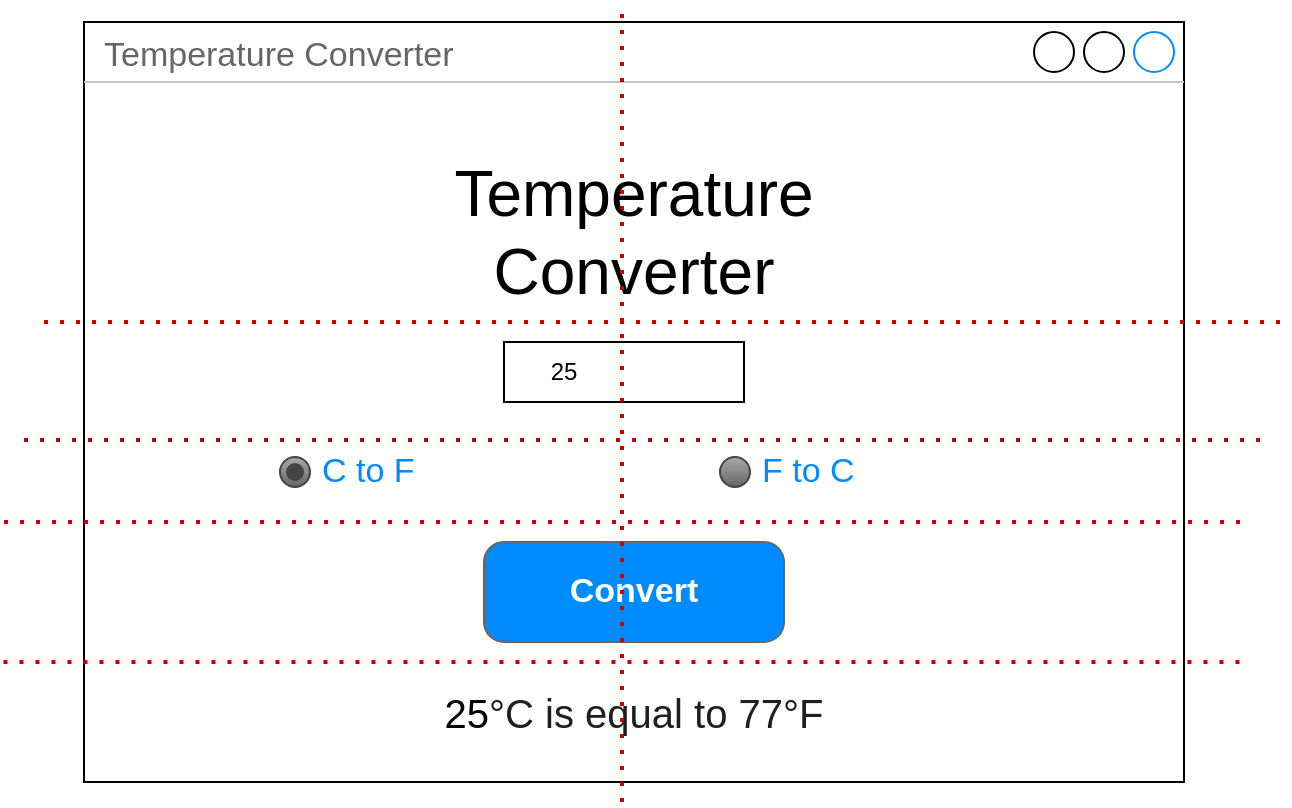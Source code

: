 <mxfile>
    <diagram id="WWP8tpso6PVZYQG2xFPs" name="Page-1">
        <mxGraphModel dx="961" dy="584" grid="1" gridSize="10" guides="1" tooltips="1" connect="1" arrows="1" fold="1" page="1" pageScale="1" pageWidth="850" pageHeight="1100" math="0" shadow="0">
            <root>
                <mxCell id="0"/>
                <mxCell id="1" parent="0"/>
                <mxCell id="3" value="Temperature Converter" style="strokeWidth=1;shadow=0;dashed=0;align=center;html=1;shape=mxgraph.mockup.containers.window;align=left;verticalAlign=top;spacingLeft=8;strokeColor2=#008cff;strokeColor3=#c4c4c4;fontColor=#666666;mainText=;fontSize=17;labelBackgroundColor=none;" vertex="1" parent="1">
                    <mxGeometry x="70" y="20" width="550" height="380" as="geometry"/>
                </mxCell>
                <mxCell id="4" value="Temperature Converter" style="text;html=1;align=center;verticalAlign=middle;whiteSpace=wrap;rounded=0;fontSize=32;" vertex="1" parent="1">
                    <mxGeometry x="315" y="110" width="60" height="30" as="geometry"/>
                </mxCell>
                <mxCell id="6" value="" style="rounded=0;whiteSpace=wrap;html=1;" vertex="1" parent="1">
                    <mxGeometry x="280" y="180" width="120" height="30" as="geometry"/>
                </mxCell>
                <mxCell id="12" value="C to F" style="text;strokeColor=none;align=left;verticalAlign=middle;spacingLeft=27;spacingRight=10;overflow=hidden;points=[[0,0.5],[1,0.5]];portConstraint=eastwest;rotatable=0;whiteSpace=wrap;html=1;rSize=5;fillColor=none;fontColor=#008CFF;fontSize=17;" vertex="1" parent="1">
                    <mxGeometry x="160" y="230" width="150" height="30" as="geometry"/>
                </mxCell>
                <mxCell id="13" value="" style="shape=ellipse;resizable=0;fillColor=#AAAAAA;gradientColor=#666666;strokeColor=#444444;html=1;" vertex="1" parent="12">
                    <mxGeometry y="0.5" width="15" height="15" relative="1" as="geometry">
                        <mxPoint x="8" y="-7.5" as="offset"/>
                    </mxGeometry>
                </mxCell>
                <mxCell id="14" value="" style="shape=ellipse;resizable=0;fillColor=#444444;strokeColor=none;html=1;" vertex="1" parent="13">
                    <mxGeometry x="0.2" y="0.2" width="9" height="9" relative="1" as="geometry"/>
                </mxCell>
                <mxCell id="17" value="F to C" style="text;strokeColor=none;align=left;verticalAlign=middle;spacingLeft=27;spacingRight=10;overflow=hidden;points=[[0,0.5],[1,0.5]];portConstraint=eastwest;rotatable=0;whiteSpace=wrap;html=1;rSize=5;fillColor=none;fontColor=#008CFF;fontSize=17;" vertex="1" parent="1">
                    <mxGeometry x="380" y="230" width="150" height="30" as="geometry"/>
                </mxCell>
                <mxCell id="18" value="" style="shape=ellipse;resizable=0;fillColor=#AAAAAA;gradientColor=#666666;strokeColor=#444444;html=1;" vertex="1" parent="17">
                    <mxGeometry y="0.5" width="15" height="15" relative="1" as="geometry">
                        <mxPoint x="8" y="-7.5" as="offset"/>
                    </mxGeometry>
                </mxCell>
                <mxCell id="20" value="Convert" style="strokeWidth=1;shadow=0;dashed=0;align=center;html=1;shape=mxgraph.mockup.buttons.button;strokeColor=#666666;fontColor=#ffffff;mainText=;buttonStyle=round;fontSize=17;fontStyle=1;fillColor=#008cff;whiteSpace=wrap;" vertex="1" parent="1">
                    <mxGeometry x="270" y="280" width="150" height="50" as="geometry"/>
                </mxCell>
                <mxCell id="21" value="25" style="text;html=1;align=center;verticalAlign=middle;whiteSpace=wrap;rounded=0;" vertex="1" parent="1">
                    <mxGeometry x="280" y="180" width="60" height="30" as="geometry"/>
                </mxCell>
                <mxCell id="22" value="&lt;font style=&quot;font-size: 20px;&quot;&gt;25&lt;span style=&quot;color: rgb(31, 31, 31); font-family: &amp;quot;Google Sans&amp;quot;, Arial, sans-serif; text-align: left; background-color: rgb(255, 255, 255);&quot;&gt;°C is equal to &lt;/span&gt;&lt;span style=&quot;color: rgb(31, 31, 31); text-align: left; background-color: rgb(255, 255, 255);&quot;&gt;77&lt;/span&gt;&lt;/font&gt;&lt;span style=&quot;scrollbar-color: light-dark(#e2e2e2, #4b4b4b)&lt;br/&gt;&#x9;&#x9;&#x9;&#x9;&#x9;light-dark(#fbfbfb, var(--dark-panel-color)); font-size: 20px; font-family: &amp;quot;Google Sans&amp;quot;, Arial, sans-serif; text-align: left; background-color: rgb(255, 255, 255); color: rgb(31, 31, 31);&quot;&gt;°F&lt;/span&gt;" style="text;html=1;align=center;verticalAlign=middle;whiteSpace=wrap;rounded=0;" vertex="1" parent="1">
                    <mxGeometry x="215" y="350" width="260" height="30" as="geometry"/>
                </mxCell>
                <mxCell id="23" value="" style="endArrow=none;dashed=1;html=1;dashPattern=1 3;strokeWidth=2;strokeColor=#CC0000;" edge="1" parent="1">
                    <mxGeometry width="50" height="50" relative="1" as="geometry">
                        <mxPoint x="50" y="170" as="sourcePoint"/>
                        <mxPoint x="670.556" y="170" as="targetPoint"/>
                    </mxGeometry>
                </mxCell>
                <mxCell id="24" value="" style="endArrow=none;dashed=1;html=1;dashPattern=1 3;strokeWidth=2;strokeColor=#CC0000;" edge="1" parent="1">
                    <mxGeometry width="50" height="50" relative="1" as="geometry">
                        <mxPoint x="40" y="229" as="sourcePoint"/>
                        <mxPoint x="660.556" y="229" as="targetPoint"/>
                    </mxGeometry>
                </mxCell>
                <mxCell id="26" value="" style="endArrow=none;dashed=1;html=1;dashPattern=1 3;strokeWidth=2;strokeColor=#CC0000;" edge="1" parent="1">
                    <mxGeometry width="50" height="50" relative="1" as="geometry">
                        <mxPoint x="29.72" y="340" as="sourcePoint"/>
                        <mxPoint x="650.276" y="340" as="targetPoint"/>
                    </mxGeometry>
                </mxCell>
                <mxCell id="25" value="" style="endArrow=none;dashed=1;html=1;dashPattern=1 3;strokeWidth=2;strokeColor=#CC0000;" edge="1" parent="1">
                    <mxGeometry width="50" height="50" relative="1" as="geometry">
                        <mxPoint x="30" y="270" as="sourcePoint"/>
                        <mxPoint x="650.556" y="270" as="targetPoint"/>
                    </mxGeometry>
                </mxCell>
                <mxCell id="27" value="" style="endArrow=none;dashed=1;html=1;dashPattern=1 3;strokeWidth=2;strokeColor=#CC0000;" edge="1" parent="1">
                    <mxGeometry width="50" height="50" relative="1" as="geometry">
                        <mxPoint x="339" y="410" as="sourcePoint"/>
                        <mxPoint x="339" y="10" as="targetPoint"/>
                    </mxGeometry>
                </mxCell>
            </root>
        </mxGraphModel>
    </diagram>
</mxfile>
